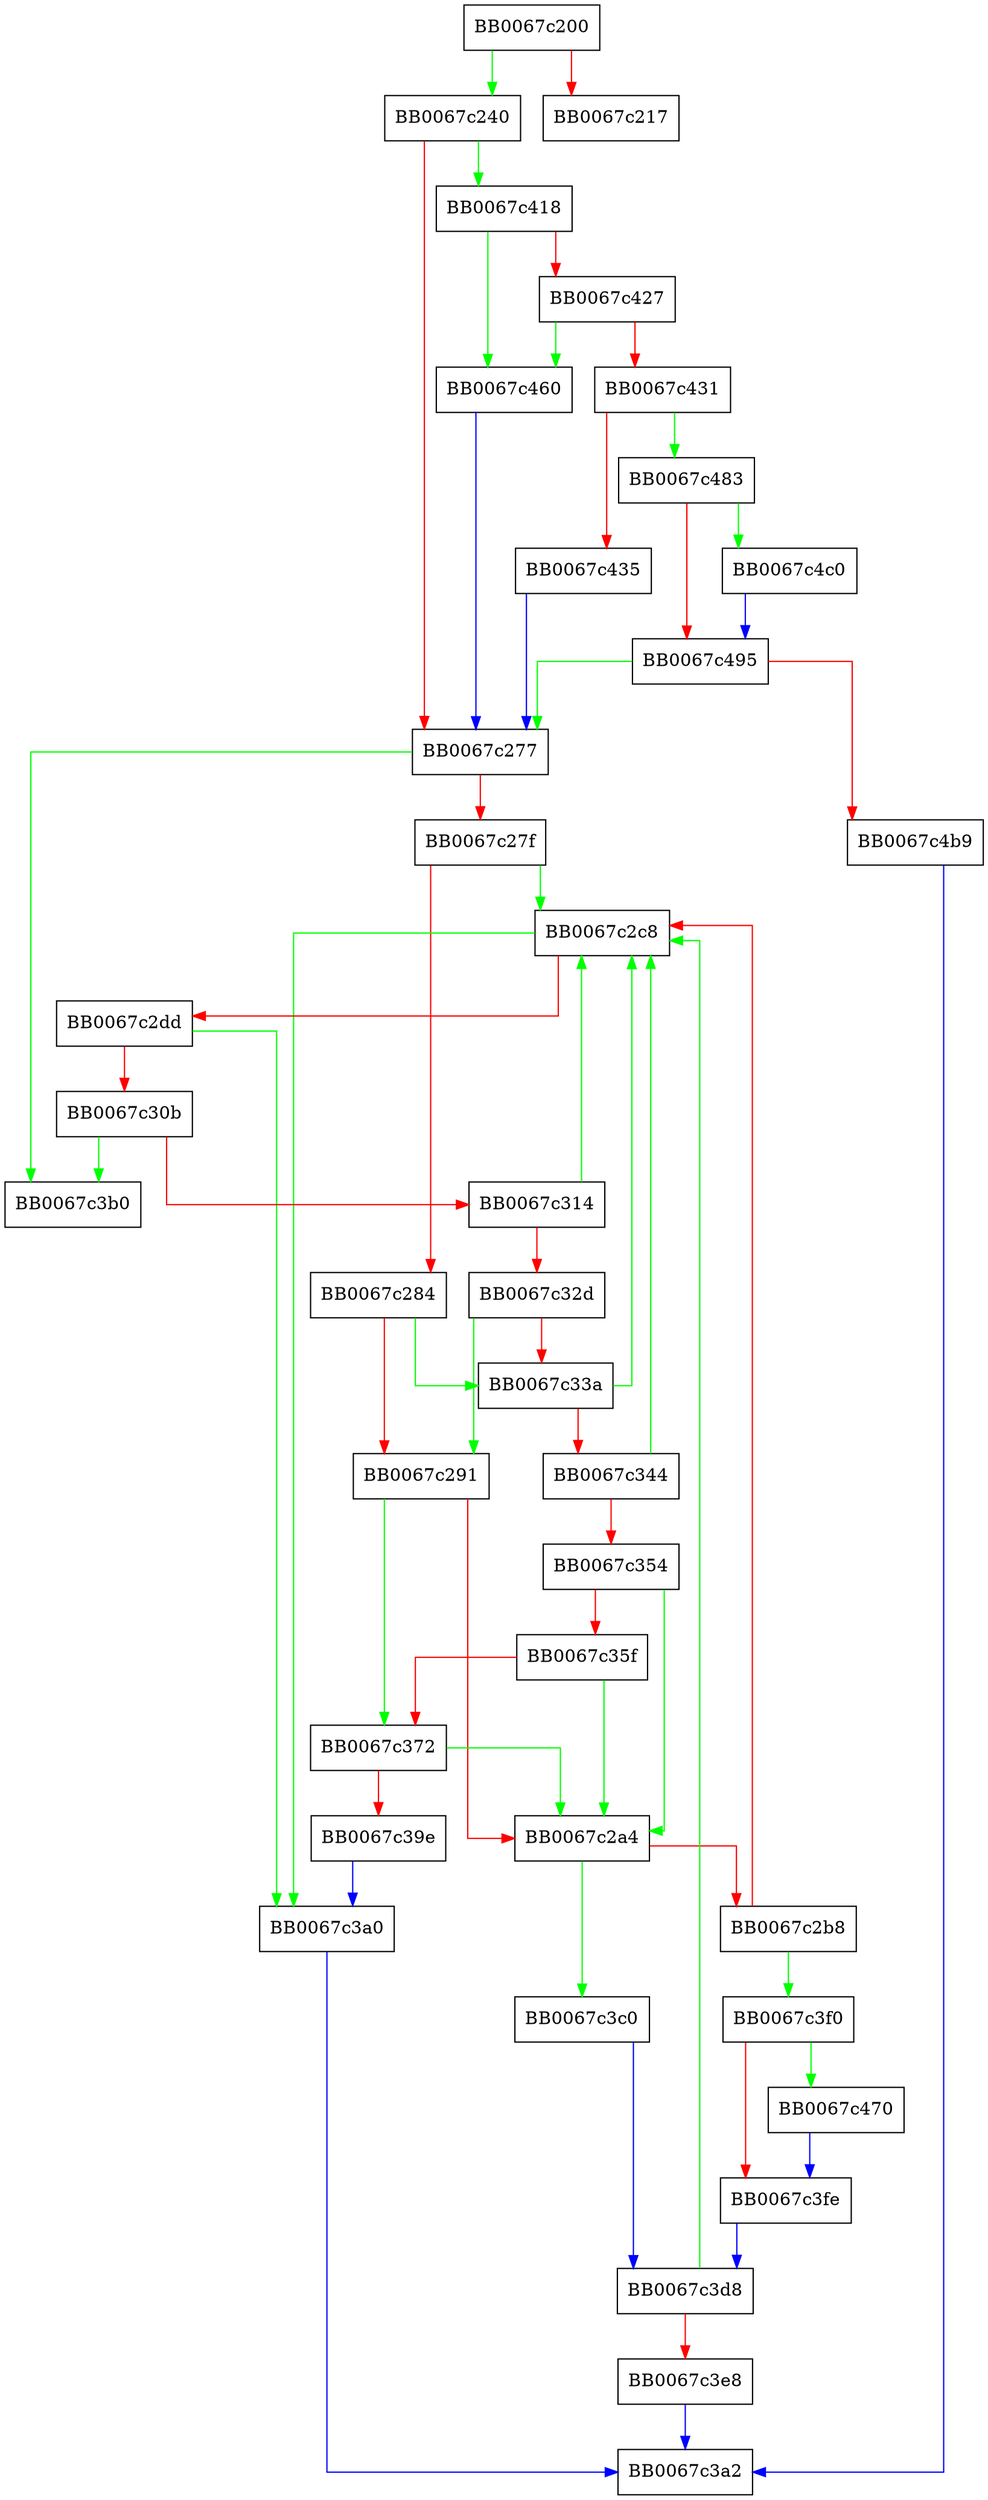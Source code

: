 digraph internal_verify {
  node [shape="box"];
  graph [splines=ortho];
  BB0067c200 -> BB0067c240 [color="green"];
  BB0067c200 -> BB0067c217 [color="red"];
  BB0067c240 -> BB0067c418 [color="green"];
  BB0067c240 -> BB0067c277 [color="red"];
  BB0067c277 -> BB0067c3b0 [color="green"];
  BB0067c277 -> BB0067c27f [color="red"];
  BB0067c27f -> BB0067c2c8 [color="green"];
  BB0067c27f -> BB0067c284 [color="red"];
  BB0067c284 -> BB0067c33a [color="green"];
  BB0067c284 -> BB0067c291 [color="red"];
  BB0067c291 -> BB0067c372 [color="green"];
  BB0067c291 -> BB0067c2a4 [color="red"];
  BB0067c2a4 -> BB0067c3c0 [color="green"];
  BB0067c2a4 -> BB0067c2b8 [color="red"];
  BB0067c2b8 -> BB0067c3f0 [color="green"];
  BB0067c2b8 -> BB0067c2c8 [color="red"];
  BB0067c2c8 -> BB0067c3a0 [color="green"];
  BB0067c2c8 -> BB0067c2dd [color="red"];
  BB0067c2dd -> BB0067c3a0 [color="green"];
  BB0067c2dd -> BB0067c30b [color="red"];
  BB0067c30b -> BB0067c3b0 [color="green"];
  BB0067c30b -> BB0067c314 [color="red"];
  BB0067c314 -> BB0067c2c8 [color="green"];
  BB0067c314 -> BB0067c32d [color="red"];
  BB0067c32d -> BB0067c291 [color="green"];
  BB0067c32d -> BB0067c33a [color="red"];
  BB0067c33a -> BB0067c2c8 [color="green"];
  BB0067c33a -> BB0067c344 [color="red"];
  BB0067c344 -> BB0067c2c8 [color="green"];
  BB0067c344 -> BB0067c354 [color="red"];
  BB0067c354 -> BB0067c2a4 [color="green"];
  BB0067c354 -> BB0067c35f [color="red"];
  BB0067c35f -> BB0067c2a4 [color="green"];
  BB0067c35f -> BB0067c372 [color="red"];
  BB0067c372 -> BB0067c2a4 [color="green"];
  BB0067c372 -> BB0067c39e [color="red"];
  BB0067c39e -> BB0067c3a0 [color="blue"];
  BB0067c3a0 -> BB0067c3a2 [color="blue"];
  BB0067c3c0 -> BB0067c3d8 [color="blue"];
  BB0067c3d8 -> BB0067c2c8 [color="green"];
  BB0067c3d8 -> BB0067c3e8 [color="red"];
  BB0067c3e8 -> BB0067c3a2 [color="blue"];
  BB0067c3f0 -> BB0067c470 [color="green"];
  BB0067c3f0 -> BB0067c3fe [color="red"];
  BB0067c3fe -> BB0067c3d8 [color="blue"];
  BB0067c418 -> BB0067c460 [color="green"];
  BB0067c418 -> BB0067c427 [color="red"];
  BB0067c427 -> BB0067c460 [color="green"];
  BB0067c427 -> BB0067c431 [color="red"];
  BB0067c431 -> BB0067c483 [color="green"];
  BB0067c431 -> BB0067c435 [color="red"];
  BB0067c435 -> BB0067c277 [color="blue"];
  BB0067c460 -> BB0067c277 [color="blue"];
  BB0067c470 -> BB0067c3fe [color="blue"];
  BB0067c483 -> BB0067c4c0 [color="green"];
  BB0067c483 -> BB0067c495 [color="red"];
  BB0067c495 -> BB0067c277 [color="green"];
  BB0067c495 -> BB0067c4b9 [color="red"];
  BB0067c4b9 -> BB0067c3a2 [color="blue"];
  BB0067c4c0 -> BB0067c495 [color="blue"];
}